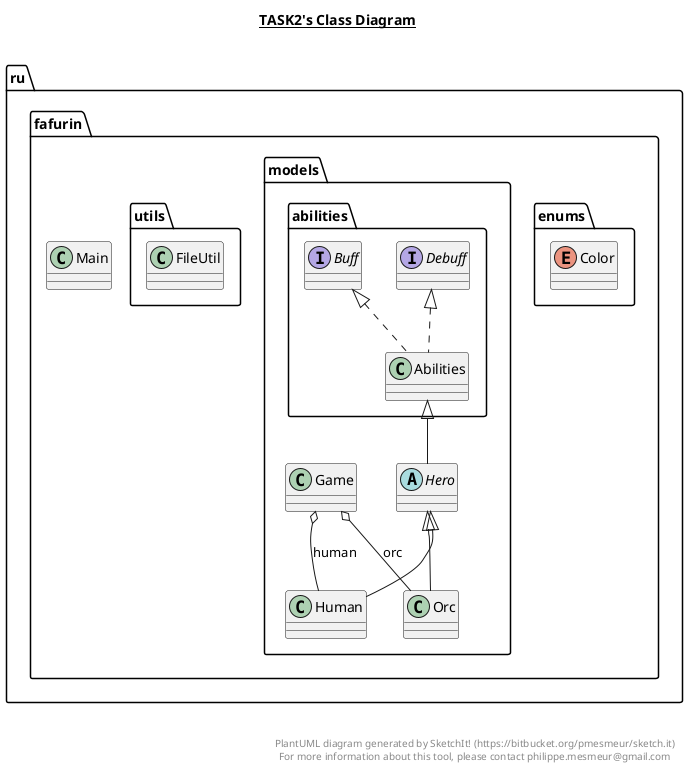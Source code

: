 @startuml

title __TASK2's Class Diagram__\n

  namespace ru.fafurin {
    class ru.fafurin.Main {
    }
  }
  

  namespace ru.fafurin {
    namespace enums {
      enum Color {
      }
    }
  }
  

  namespace ru.fafurin {
    namespace models {
      class ru.fafurin.models.Game {
      }
    }
  }
  

  namespace ru.fafurin {
    namespace models {
      abstract class ru.fafurin.models.Hero {
      }
    }
  }
  

  namespace ru.fafurin {
    namespace models {
      class ru.fafurin.models.Human {
      }
    }
  }
  

  namespace ru.fafurin {
    namespace models {
      class ru.fafurin.models.Orc {
      }
    }
  }
  

  namespace ru.fafurin {
    namespace models {
      namespace abilities {
        class ru.fafurin.models.abilities.Abilities {
        }
      }
    }
  }
  

  namespace ru.fafurin {
    namespace models {
      namespace abilities {
        interface ru.fafurin.models.abilities.Buff {
        }
      }
    }
  }
  

  namespace ru.fafurin {
    namespace models {
      namespace abilities {
        interface ru.fafurin.models.abilities.Debuff {
        }
      }
    }
  }
  

  namespace ru.fafurin {
    namespace utils {
      class ru.fafurin.utils.FileUtil {
      }
    }
  }
  

  ru.fafurin.models.Game o-- ru.fafurin.models.Human : human
  ru.fafurin.models.Game o-- ru.fafurin.models.Orc : orc
  ru.fafurin.models.Hero -up-|> ru.fafurin.models.abilities.Abilities
  ru.fafurin.models.Human -up-|> ru.fafurin.models.Hero
  ru.fafurin.models.Orc -up-|> ru.fafurin.models.Hero
  ru.fafurin.models.abilities.Abilities .up.|> ru.fafurin.models.abilities.Buff
  ru.fafurin.models.abilities.Abilities .up.|> ru.fafurin.models.abilities.Debuff


right footer


PlantUML diagram generated by SketchIt! (https://bitbucket.org/pmesmeur/sketch.it)
For more information about this tool, please contact philippe.mesmeur@gmail.com
endfooter

@enduml
